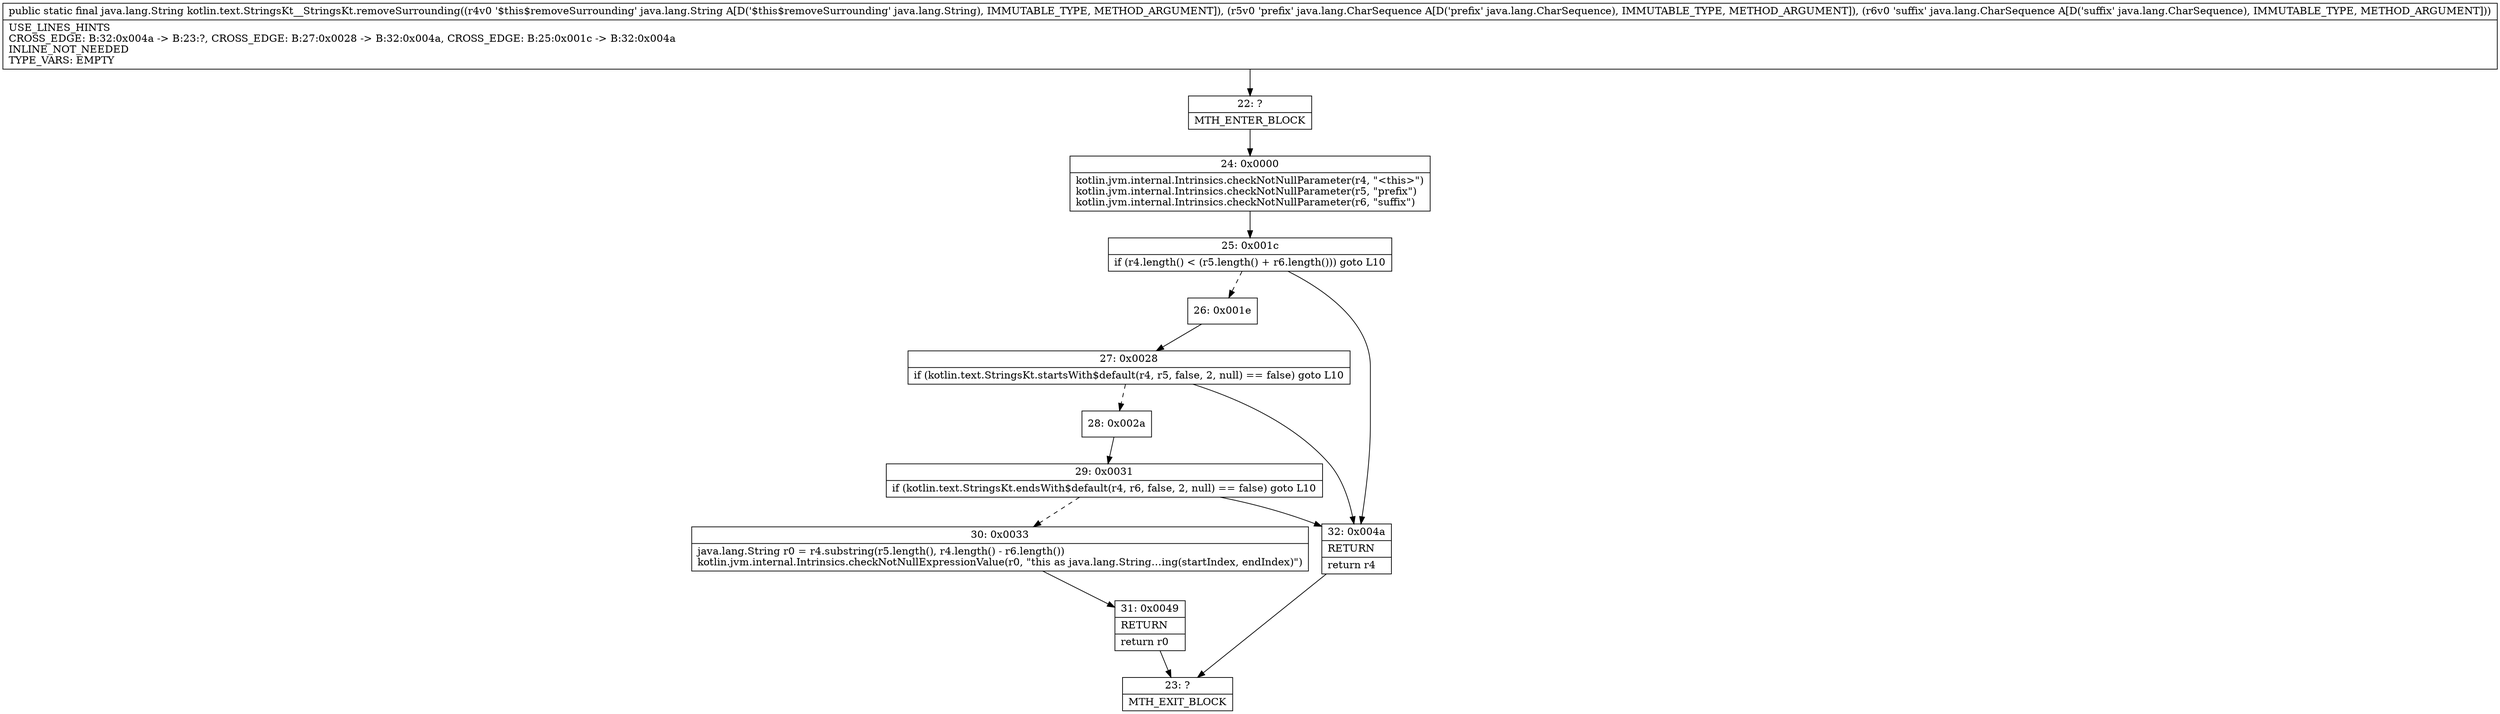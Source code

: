 digraph "CFG forkotlin.text.StringsKt__StringsKt.removeSurrounding(Ljava\/lang\/String;Ljava\/lang\/CharSequence;Ljava\/lang\/CharSequence;)Ljava\/lang\/String;" {
Node_22 [shape=record,label="{22\:\ ?|MTH_ENTER_BLOCK\l}"];
Node_24 [shape=record,label="{24\:\ 0x0000|kotlin.jvm.internal.Intrinsics.checkNotNullParameter(r4, \"\<this\>\")\lkotlin.jvm.internal.Intrinsics.checkNotNullParameter(r5, \"prefix\")\lkotlin.jvm.internal.Intrinsics.checkNotNullParameter(r6, \"suffix\")\l}"];
Node_25 [shape=record,label="{25\:\ 0x001c|if (r4.length() \< (r5.length() + r6.length())) goto L10\l}"];
Node_26 [shape=record,label="{26\:\ 0x001e}"];
Node_27 [shape=record,label="{27\:\ 0x0028|if (kotlin.text.StringsKt.startsWith$default(r4, r5, false, 2, null) == false) goto L10\l}"];
Node_28 [shape=record,label="{28\:\ 0x002a}"];
Node_29 [shape=record,label="{29\:\ 0x0031|if (kotlin.text.StringsKt.endsWith$default(r4, r6, false, 2, null) == false) goto L10\l}"];
Node_30 [shape=record,label="{30\:\ 0x0033|java.lang.String r0 = r4.substring(r5.length(), r4.length() \- r6.length())\lkotlin.jvm.internal.Intrinsics.checkNotNullExpressionValue(r0, \"this as java.lang.String…ing(startIndex, endIndex)\")\l}"];
Node_31 [shape=record,label="{31\:\ 0x0049|RETURN\l|return r0\l}"];
Node_23 [shape=record,label="{23\:\ ?|MTH_EXIT_BLOCK\l}"];
Node_32 [shape=record,label="{32\:\ 0x004a|RETURN\l|return r4\l}"];
MethodNode[shape=record,label="{public static final java.lang.String kotlin.text.StringsKt__StringsKt.removeSurrounding((r4v0 '$this$removeSurrounding' java.lang.String A[D('$this$removeSurrounding' java.lang.String), IMMUTABLE_TYPE, METHOD_ARGUMENT]), (r5v0 'prefix' java.lang.CharSequence A[D('prefix' java.lang.CharSequence), IMMUTABLE_TYPE, METHOD_ARGUMENT]), (r6v0 'suffix' java.lang.CharSequence A[D('suffix' java.lang.CharSequence), IMMUTABLE_TYPE, METHOD_ARGUMENT]))  | USE_LINES_HINTS\lCROSS_EDGE: B:32:0x004a \-\> B:23:?, CROSS_EDGE: B:27:0x0028 \-\> B:32:0x004a, CROSS_EDGE: B:25:0x001c \-\> B:32:0x004a\lINLINE_NOT_NEEDED\lTYPE_VARS: EMPTY\l}"];
MethodNode -> Node_22;Node_22 -> Node_24;
Node_24 -> Node_25;
Node_25 -> Node_26[style=dashed];
Node_25 -> Node_32;
Node_26 -> Node_27;
Node_27 -> Node_28[style=dashed];
Node_27 -> Node_32;
Node_28 -> Node_29;
Node_29 -> Node_30[style=dashed];
Node_29 -> Node_32;
Node_30 -> Node_31;
Node_31 -> Node_23;
Node_32 -> Node_23;
}

